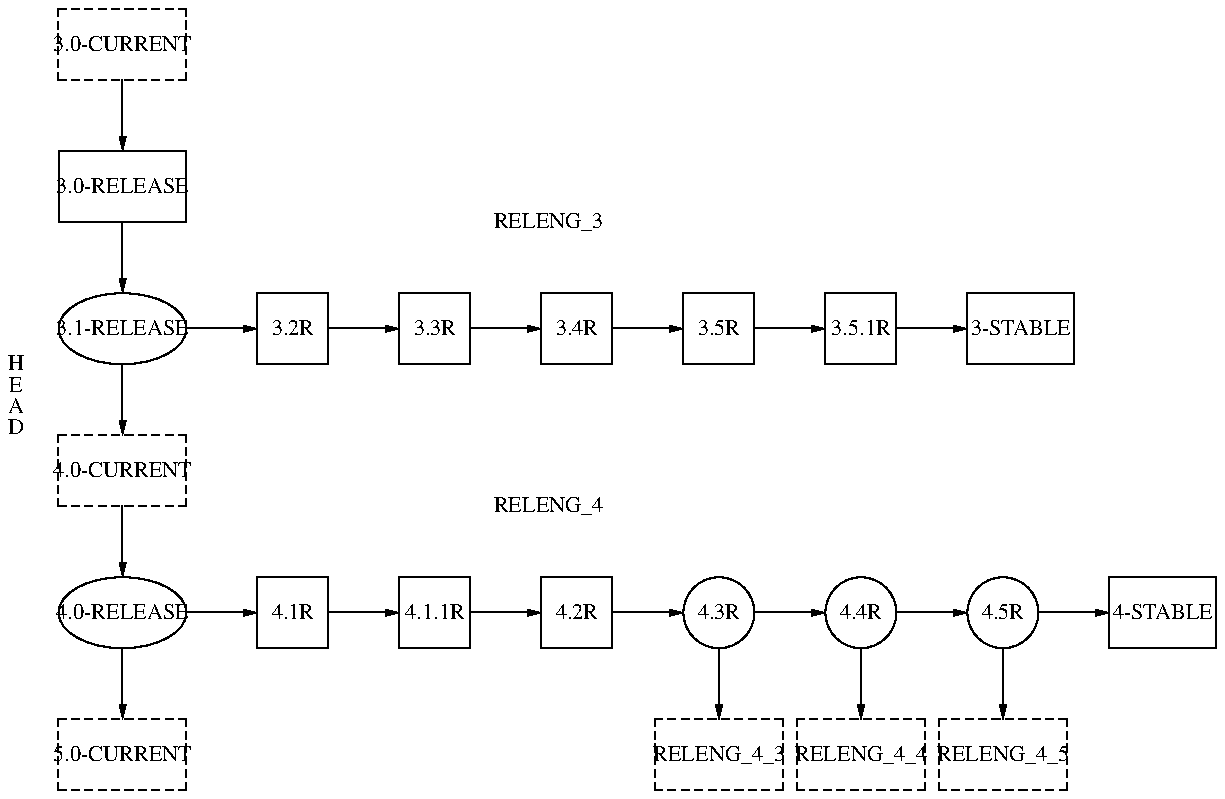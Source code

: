 .\" -*- nroff -*-
.\" $FreeBSD$

.PS 6

HEAD_3:
	box width .9 "\s-23.0-CURRENT\s+2" dashed

	line -> down from HEAD_3.s
RELENG_3_0_0_RELEASE:
	box width .9 "\s-23.0-RELEASE\s+2"
	move right 3
	"\s-2RELENG_3\s+2"

	line -> down from RELENG_3_0_0_RELEASE.s
RELENG_3_1_0_RELEASE:
	ellipse width .9 "\s-23.1-RELEASE\s+2"
	move left .75
	"\s-2H\s+2"
	move down .15
	"\s-2E\s+2"
	move down .15
	"\s-2A\s+2"
	move down .15
	"\s-2D\s+2"

	line -> right from RELENG_3_1_0_RELEASE.e
RELENG_3_2_0_RELEASE:
	box width .5 "\s-23.2R\s+2"

	line -> right from RELENG_3_2_0_RELEASE.e
RELENG_3_3_0_RELEASE:
	box width .5 "\s-23.3R\s+2"

	line -> right from RELENG_3_3_0_RELEASE.e
RELENG_3_4_0_RELEASE:
	box width .5 "\s-23.4R\s+2"

	line -> right from RELENG_3_4_0_RELEASE.e
RELENG_3_5_0_RELEASE:
	box width .5 "\s-23.5R\s+2"

	line -> right from RELENG_3_5_0_RELEASE.e
RELENG_3_5_1_RELEASE:
	box width .5 "\s-23.5.1R\s+2"

	line -> right from RELENG_3_5_1_RELEASE.e
RELENG_3:
	box "\s-23-STABLE\s+2"

	line -> down from RELENG_3_1_0_RELEASE.s
HEAD_4:
	box width .9 "\s-24.0-CURRENT\s+2" dashed
	move right 3
	"\s-2RELENG_4\s+2"

	line -> down from HEAD_4.s
RELENG_4_0_0_RELEASE:
	ellipse width .9 "\s-24.0-RELEASE\s+2"

	line -> right from RELENG_4_0_0_RELEASE.e
RELENG_4_1_0_RELEASE:
	box width .5 "\s-24.1R\s+2"

	line -> right from RELENG_4_1_0_RELEASE.e
RELENG_4_1_1_RELEASE:
	box width .5 "\s-24.1.1R\s+2"

	line -> right from RELENG_4_1_1_RELEASE.e
RELENG_4_2_0_RELEASE:
	box width .5 "\s-24.2R\s+2"

	line -> right from RELENG_4_2_0_RELEASE.e
RELENG_4_3_0_RELEASE:
	ellipse width .5 "\s-24.3R\s+2"

	line -> down from RELENG_4_3_0_RELEASE.s
RELENG_4_3:
	box width .9 "\s-2RELENG_4_3\s+2" dashed

	line -> right from RELENG_4_3_0_RELEASE.e
RELENG_4_4_0_RELEASE:
	ellipse width .5 "\s-24.4R\s+2"

	line -> down from RELENG_4_4_0_RELEASE.s
RELENG_4_4:
	box width .9 "\s-2RELENG_4_4\s+2" dashed

	line -> right from RELENG_4_4_0_RELEASE.e
RELENG_4_5_0_RELEASE:
	ellipse width .5 "\s-24.5R\s+2"

	line -> down from RELENG_4_5_0_RELEASE.s
RELENG_4_5:
	box width .9 "\s-2RELENG_4_5\s+2" dashed

	line -> right from RELENG_4_5_0_RELEASE.e
RELENG_4:box "\s-24-STABLE\s+2"

	line -> down from RELENG_4_0_0_RELEASE.s
HEAD_5:
	box width .9 "\s-25.0-CURRENT\s+2" dashed

.PE
